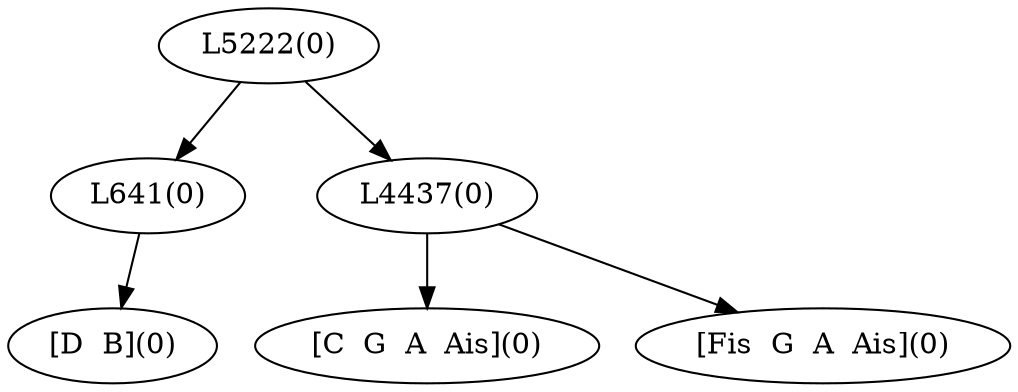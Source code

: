 digraph sample{
"L641(0)"->"[D  B](0)"
"L4437(0)"->"[C  G  A  Ais](0)"
"L4437(0)"->"[Fis  G  A  Ais](0)"
"L5222(0)"->"L641(0)"
"L5222(0)"->"L4437(0)"
{rank = min; "L5222(0)"}
{rank = same; "L641(0)"; "L4437(0)";}
{rank = max; "[C  G  A  Ais](0)"; "[D  B](0)"; "[Fis  G  A  Ais](0)";}
}